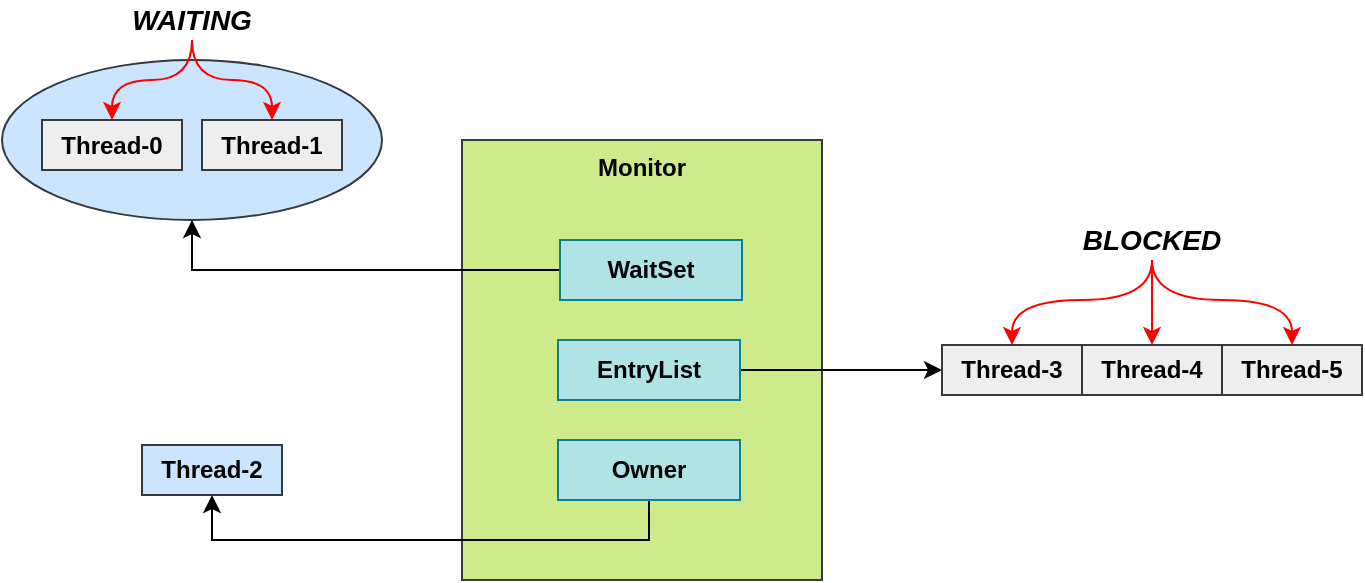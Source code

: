 <mxfile version="14.4.3" type="device"><diagram id="ly_zTBAcw2P4-mWTNZ6e" name="第 1 页"><mxGraphModel dx="1086" dy="806" grid="1" gridSize="10" guides="1" tooltips="1" connect="1" arrows="1" fold="1" page="1" pageScale="1" pageWidth="827" pageHeight="1169" math="0" shadow="0"><root><mxCell id="0"/><mxCell id="1" parent="0"/><mxCell id="PUaI1RSrBYNY2nAqlnk7-1" value="" style="ellipse;whiteSpace=wrap;html=1;fillColor=#cce5ff;strokeColor=#36393d;" vertex="1" parent="1"><mxGeometry x="90" y="180" width="190" height="80" as="geometry"/></mxCell><mxCell id="PUaI1RSrBYNY2nAqlnk7-3" value="Monitor" style="rounded=0;whiteSpace=wrap;html=1;glass=0;verticalAlign=top;fontStyle=1;fillColor=#cdeb8b;strokeColor=#36393d;" vertex="1" parent="1"><mxGeometry x="320" y="220" width="180" height="220" as="geometry"/></mxCell><mxCell id="PUaI1RSrBYNY2nAqlnk7-11" style="edgeStyle=orthogonalEdgeStyle;rounded=0;orthogonalLoop=1;jettySize=auto;html=1;entryX=0.5;entryY=1;entryDx=0;entryDy=0;" edge="1" parent="1" source="PUaI1RSrBYNY2nAqlnk7-4" target="PUaI1RSrBYNY2nAqlnk7-1"><mxGeometry relative="1" as="geometry"><Array as="points"><mxPoint x="185" y="285"/></Array></mxGeometry></mxCell><mxCell id="PUaI1RSrBYNY2nAqlnk7-4" value="WaitSet" style="rounded=0;whiteSpace=wrap;html=1;glass=0;fontStyle=1;fillColor=#b0e3e6;strokeColor=#0e8088;" vertex="1" parent="1"><mxGeometry x="369" y="270" width="91" height="30" as="geometry"/></mxCell><mxCell id="PUaI1RSrBYNY2nAqlnk7-17" value="" style="edgeStyle=orthogonalEdgeStyle;rounded=0;orthogonalLoop=1;jettySize=auto;html=1;" edge="1" parent="1" source="PUaI1RSrBYNY2nAqlnk7-7" target="PUaI1RSrBYNY2nAqlnk7-16"><mxGeometry relative="1" as="geometry"/></mxCell><mxCell id="PUaI1RSrBYNY2nAqlnk7-7" value="EntryList" style="rounded=0;whiteSpace=wrap;html=1;glass=0;fontStyle=1;fillColor=#b0e3e6;strokeColor=#0e8088;" vertex="1" parent="1"><mxGeometry x="368" y="320" width="91" height="30" as="geometry"/></mxCell><mxCell id="PUaI1RSrBYNY2nAqlnk7-13" style="edgeStyle=orthogonalEdgeStyle;rounded=0;orthogonalLoop=1;jettySize=auto;html=1;entryX=0.5;entryY=1;entryDx=0;entryDy=0;" edge="1" parent="1" source="PUaI1RSrBYNY2nAqlnk7-8" target="PUaI1RSrBYNY2nAqlnk7-12"><mxGeometry relative="1" as="geometry"><Array as="points"><mxPoint x="414" y="420"/><mxPoint x="195" y="420"/></Array></mxGeometry></mxCell><mxCell id="PUaI1RSrBYNY2nAqlnk7-8" value="Owner" style="rounded=0;whiteSpace=wrap;html=1;glass=0;fontStyle=1;fillColor=#b0e3e6;strokeColor=#0e8088;" vertex="1" parent="1"><mxGeometry x="368" y="370" width="91" height="30" as="geometry"/></mxCell><mxCell id="PUaI1RSrBYNY2nAqlnk7-19" style="edgeStyle=orthogonalEdgeStyle;orthogonalLoop=1;jettySize=auto;html=1;entryX=0.5;entryY=1;entryDx=0;entryDy=0;fontStyle=1;curved=1;entryPerimeter=0;strokeColor=#FF0000;endArrow=none;endFill=0;startArrow=classic;startFill=1;" edge="1" parent="1" source="PUaI1RSrBYNY2nAqlnk7-9" target="PUaI1RSrBYNY2nAqlnk7-18"><mxGeometry relative="1" as="geometry"/></mxCell><mxCell id="PUaI1RSrBYNY2nAqlnk7-9" value="Thread-0" style="rounded=0;whiteSpace=wrap;html=1;glass=0;fontStyle=1;fillColor=#eeeeee;strokeColor=#36393d;" vertex="1" parent="1"><mxGeometry x="110" y="210" width="70" height="25" as="geometry"/></mxCell><mxCell id="PUaI1RSrBYNY2nAqlnk7-20" style="edgeStyle=orthogonalEdgeStyle;curved=1;orthogonalLoop=1;jettySize=auto;html=1;entryX=0.5;entryY=1;entryDx=0;entryDy=0;strokeColor=#FF0000;endArrow=none;endFill=0;startArrow=classic;startFill=1;" edge="1" parent="1" source="PUaI1RSrBYNY2nAqlnk7-10" target="PUaI1RSrBYNY2nAqlnk7-18"><mxGeometry relative="1" as="geometry"/></mxCell><mxCell id="PUaI1RSrBYNY2nAqlnk7-10" value="Thread-1" style="rounded=0;whiteSpace=wrap;html=1;glass=0;fontStyle=1;fillColor=#eeeeee;strokeColor=#36393d;" vertex="1" parent="1"><mxGeometry x="190" y="210" width="70" height="25" as="geometry"/></mxCell><mxCell id="PUaI1RSrBYNY2nAqlnk7-12" value="Thread-2" style="rounded=0;whiteSpace=wrap;html=1;glass=0;fontStyle=1;fillColor=#cce5ff;strokeColor=#36393d;" vertex="1" parent="1"><mxGeometry x="160" y="372.5" width="70" height="25" as="geometry"/></mxCell><mxCell id="PUaI1RSrBYNY2nAqlnk7-29" style="edgeStyle=orthogonalEdgeStyle;curved=1;orthogonalLoop=1;jettySize=auto;html=1;entryX=0.5;entryY=1;entryDx=0;entryDy=0;strokeColor=#FF0000;fontSize=14;exitX=0.5;exitY=0;exitDx=0;exitDy=0;startArrow=classic;startFill=1;endArrow=none;endFill=0;" edge="1" parent="1" source="PUaI1RSrBYNY2nAqlnk7-14" target="PUaI1RSrBYNY2nAqlnk7-22"><mxGeometry relative="1" as="geometry"><Array as="points"><mxPoint x="735" y="300"/><mxPoint x="665" y="300"/></Array></mxGeometry></mxCell><mxCell id="PUaI1RSrBYNY2nAqlnk7-14" value="Thread-5" style="rounded=0;whiteSpace=wrap;html=1;glass=0;fontStyle=1;fillColor=#eeeeee;strokeColor=#36393d;" vertex="1" parent="1"><mxGeometry x="700" y="322.5" width="70" height="25" as="geometry"/></mxCell><mxCell id="PUaI1RSrBYNY2nAqlnk7-28" style="edgeStyle=orthogonalEdgeStyle;curved=1;orthogonalLoop=1;jettySize=auto;html=1;entryX=0.5;entryY=1;entryDx=0;entryDy=0;strokeColor=#FF0000;fontSize=14;startArrow=classic;startFill=1;endArrow=none;endFill=0;" edge="1" parent="1" source="PUaI1RSrBYNY2nAqlnk7-15" target="PUaI1RSrBYNY2nAqlnk7-22"><mxGeometry relative="1" as="geometry"/></mxCell><mxCell id="PUaI1RSrBYNY2nAqlnk7-15" value="Thread-4" style="rounded=0;whiteSpace=wrap;html=1;glass=0;fontStyle=1;fillColor=#eeeeee;strokeColor=#36393d;" vertex="1" parent="1"><mxGeometry x="630" y="322.5" width="70" height="25" as="geometry"/></mxCell><mxCell id="PUaI1RSrBYNY2nAqlnk7-26" style="edgeStyle=orthogonalEdgeStyle;curved=1;orthogonalLoop=1;jettySize=auto;html=1;entryX=0.5;entryY=1;entryDx=0;entryDy=0;strokeColor=#FF0000;fontSize=14;exitX=0.5;exitY=0;exitDx=0;exitDy=0;startArrow=classic;startFill=1;endArrow=none;endFill=0;" edge="1" parent="1" source="PUaI1RSrBYNY2nAqlnk7-16" target="PUaI1RSrBYNY2nAqlnk7-22"><mxGeometry relative="1" as="geometry"><Array as="points"><mxPoint x="595" y="300"/><mxPoint x="665" y="300"/></Array></mxGeometry></mxCell><mxCell id="PUaI1RSrBYNY2nAqlnk7-16" value="Thread-3" style="rounded=0;whiteSpace=wrap;html=1;glass=0;fontStyle=1;fillColor=#eeeeee;strokeColor=#36393d;" vertex="1" parent="1"><mxGeometry x="560" y="322.5" width="70" height="25" as="geometry"/></mxCell><mxCell id="PUaI1RSrBYNY2nAqlnk7-18" value="WAITING" style="text;html=1;strokeColor=none;fillColor=none;align=center;verticalAlign=middle;whiteSpace=wrap;rounded=0;glass=0;fontStyle=3;fontSize=14;" vertex="1" parent="1"><mxGeometry x="165" y="150" width="40" height="20" as="geometry"/></mxCell><mxCell id="PUaI1RSrBYNY2nAqlnk7-22" value="BLOCKED" style="text;html=1;strokeColor=none;fillColor=none;align=center;verticalAlign=middle;whiteSpace=wrap;rounded=0;glass=0;fontStyle=3;fontSize=14;" vertex="1" parent="1"><mxGeometry x="645" y="260" width="40" height="20" as="geometry"/></mxCell></root></mxGraphModel></diagram></mxfile>